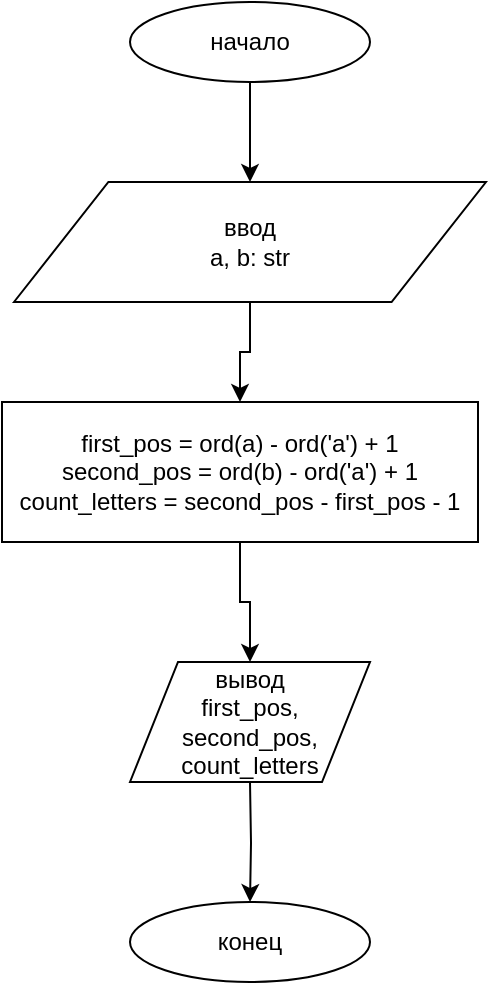 <mxfile version="12.9.3" type="device"><diagram id="lEA6coa-_P7ME277sZiw" name="Page-1"><mxGraphModel dx="1048" dy="628" grid="1" gridSize="10" guides="1" tooltips="1" connect="1" arrows="1" fold="1" page="1" pageScale="1" pageWidth="827" pageHeight="1169" math="0" shadow="0"><root><mxCell id="0"/><mxCell id="1" parent="0"/><mxCell id="HufrgzM0kb_acQ4FumhN-9" style="edgeStyle=orthogonalEdgeStyle;rounded=0;orthogonalLoop=1;jettySize=auto;html=1;entryX=0.5;entryY=0;entryDx=0;entryDy=0;" edge="1" parent="1" source="HufrgzM0kb_acQ4FumhN-1"><mxGeometry relative="1" as="geometry"><mxPoint x="414" y="140" as="targetPoint"/></mxGeometry></mxCell><mxCell id="HufrgzM0kb_acQ4FumhN-1" value="начало" style="ellipse;whiteSpace=wrap;html=1;" vertex="1" parent="1"><mxGeometry x="354" y="50" width="120" height="40" as="geometry"/></mxCell><mxCell id="HufrgzM0kb_acQ4FumhN-2" value="конец" style="ellipse;whiteSpace=wrap;html=1;" vertex="1" parent="1"><mxGeometry x="354" y="500" width="120" height="40" as="geometry"/></mxCell><mxCell id="HufrgzM0kb_acQ4FumhN-8" style="edgeStyle=orthogonalEdgeStyle;rounded=0;orthogonalLoop=1;jettySize=auto;html=1;entryX=0.5;entryY=0;entryDx=0;entryDy=0;" edge="1" parent="1" target="HufrgzM0kb_acQ4FumhN-2"><mxGeometry relative="1" as="geometry"><mxPoint x="414" y="440" as="sourcePoint"/></mxGeometry></mxCell><mxCell id="HufrgzM0kb_acQ4FumhN-13" style="edgeStyle=orthogonalEdgeStyle;rounded=0;orthogonalLoop=1;jettySize=auto;html=1;exitX=0.5;exitY=1;exitDx=0;exitDy=0;entryX=0.5;entryY=0;entryDx=0;entryDy=0;" edge="1" parent="1" source="HufrgzM0kb_acQ4FumhN-11" target="HufrgzM0kb_acQ4FumhN-12"><mxGeometry relative="1" as="geometry"/></mxCell><mxCell id="HufrgzM0kb_acQ4FumhN-11" value="ввод&lt;br&gt;a, b: str" style="shape=parallelogram;perimeter=parallelogramPerimeter;whiteSpace=wrap;html=1;" vertex="1" parent="1"><mxGeometry x="296" y="140" width="236" height="60" as="geometry"/></mxCell><mxCell id="HufrgzM0kb_acQ4FumhN-15" style="edgeStyle=orthogonalEdgeStyle;rounded=0;orthogonalLoop=1;jettySize=auto;html=1;entryX=0.5;entryY=0;entryDx=0;entryDy=0;" edge="1" parent="1" source="HufrgzM0kb_acQ4FumhN-12" target="HufrgzM0kb_acQ4FumhN-14"><mxGeometry relative="1" as="geometry"/></mxCell><mxCell id="HufrgzM0kb_acQ4FumhN-12" value="first_pos = ord(a) - ord('a') + 1&lt;br&gt;second_pos = ord(b) - ord('a') + 1&lt;br&gt;count_letters = second_pos - first_pos - 1" style="rounded=0;whiteSpace=wrap;html=1;" vertex="1" parent="1"><mxGeometry x="290" y="250" width="238" height="70" as="geometry"/></mxCell><mxCell id="HufrgzM0kb_acQ4FumhN-14" value="вывод&lt;br&gt;first_pos, second_pos, count_letters" style="shape=parallelogram;perimeter=parallelogramPerimeter;whiteSpace=wrap;html=1;" vertex="1" parent="1"><mxGeometry x="354" y="380" width="120" height="60" as="geometry"/></mxCell></root></mxGraphModel></diagram></mxfile>